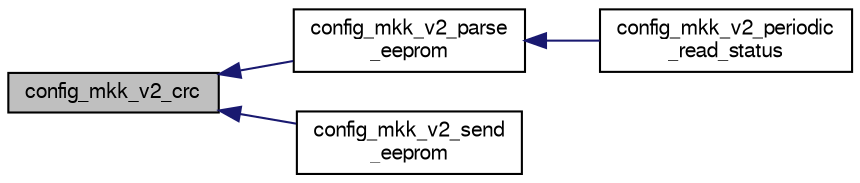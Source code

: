 digraph "config_mkk_v2_crc"
{
  edge [fontname="FreeSans",fontsize="10",labelfontname="FreeSans",labelfontsize="10"];
  node [fontname="FreeSans",fontsize="10",shape=record];
  rankdir="LR";
  Node1 [label="config_mkk_v2_crc",height=0.2,width=0.4,color="black", fillcolor="grey75", style="filled", fontcolor="black"];
  Node1 -> Node2 [dir="back",color="midnightblue",fontsize="10",style="solid",fontname="FreeSans"];
  Node2 [label="config_mkk_v2_parse\l_eeprom",height=0.2,width=0.4,color="black", fillcolor="white", style="filled",URL="$config__mkk__v2_8c.html#a2122a767a02942b48c586920c4627cd4"];
  Node2 -> Node3 [dir="back",color="midnightblue",fontsize="10",style="solid",fontname="FreeSans"];
  Node3 [label="config_mkk_v2_periodic\l_read_status",height=0.2,width=0.4,color="black", fillcolor="white", style="filled",URL="$config__mkk__v2_8h.html#a012dd8412869cba185e64883e9ece3b6"];
  Node1 -> Node4 [dir="back",color="midnightblue",fontsize="10",style="solid",fontname="FreeSans"];
  Node4 [label="config_mkk_v2_send\l_eeprom",height=0.2,width=0.4,color="black", fillcolor="white", style="filled",URL="$config__mkk__v2_8h.html#a944c5b23198b8a50eb595a483c9b4408"];
}
